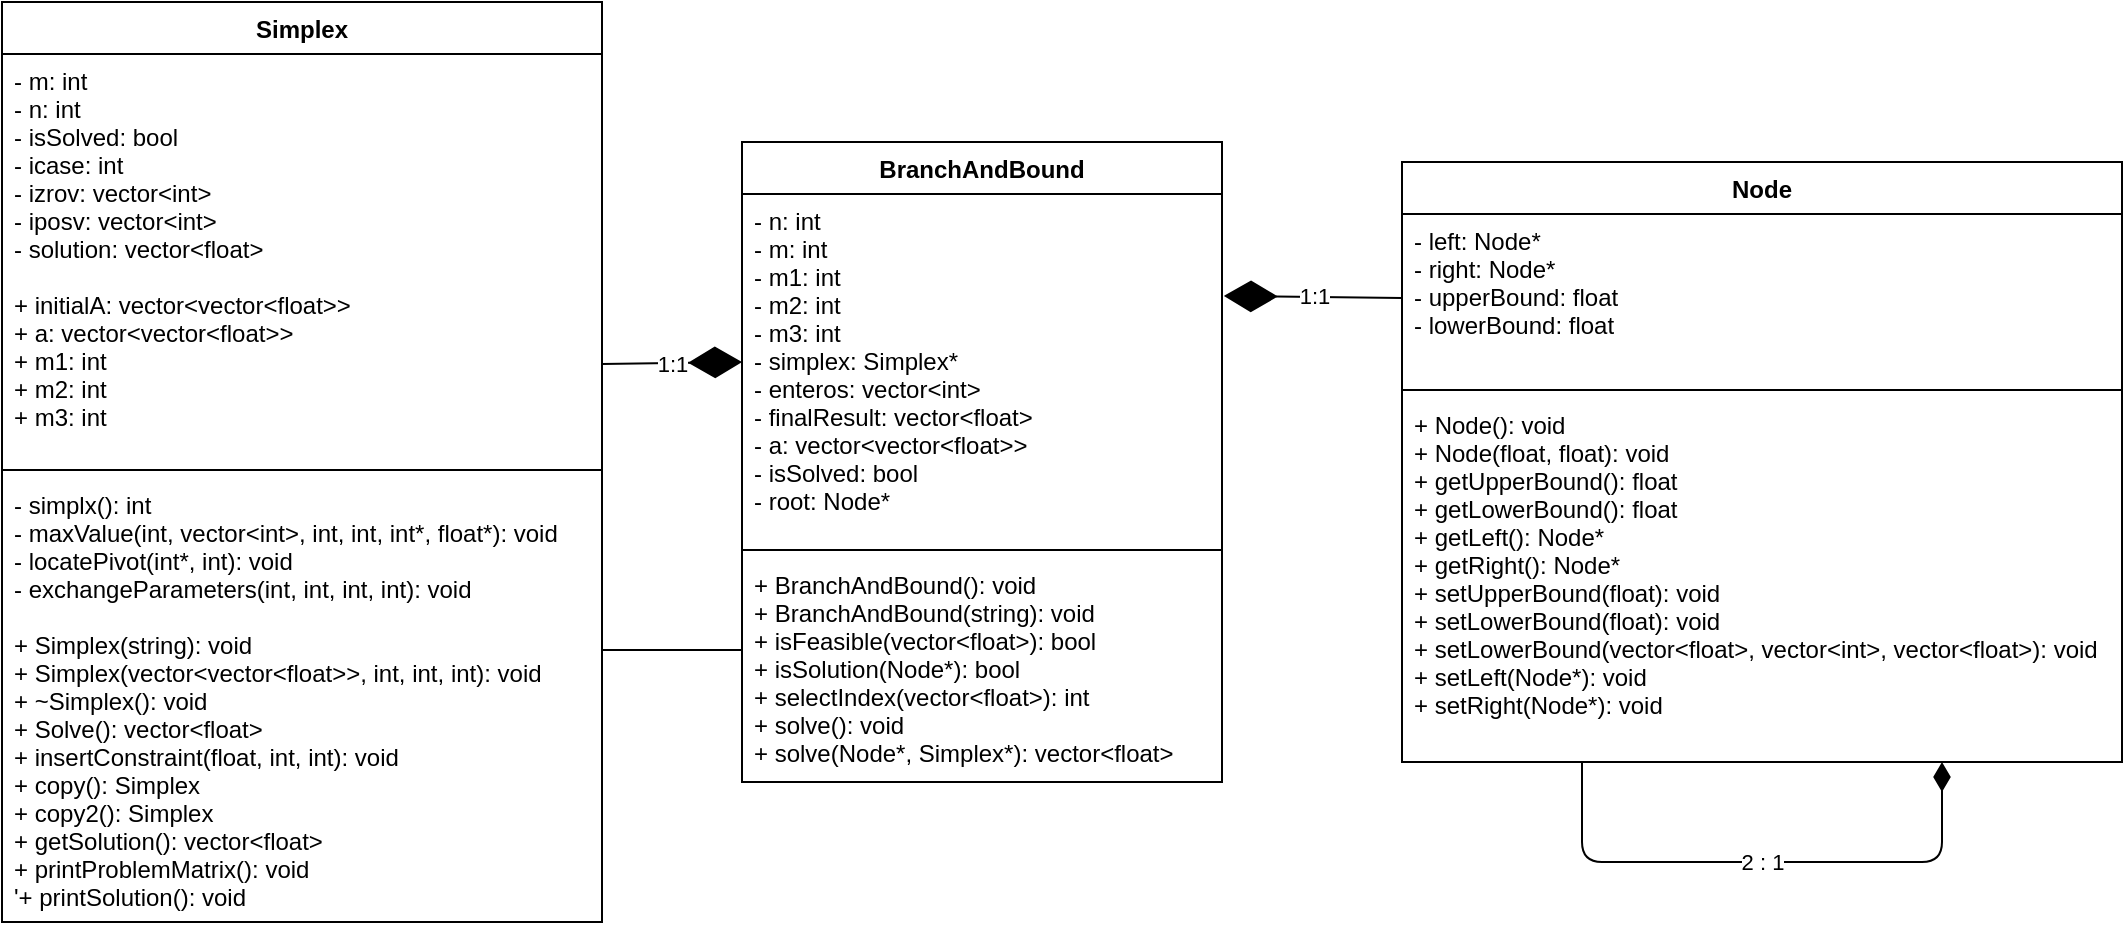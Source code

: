<mxfile>
    <diagram id="OxQSsSUBdV_TnaUaBOoG" name="Page-1">
        <mxGraphModel dx="1626" dy="768" grid="1" gridSize="10" guides="1" tooltips="1" connect="1" arrows="1" fold="1" page="1" pageScale="1" pageWidth="850" pageHeight="1100" math="0" shadow="0">
            <root>
                <mxCell id="0"/>
                <mxCell id="1" parent="0"/>
                <mxCell id="10" value="Simplex" style="swimlane;fontStyle=1;align=center;verticalAlign=top;childLayout=stackLayout;horizontal=1;startSize=26;horizontalStack=0;resizeParent=1;resizeParentMax=0;resizeLast=0;collapsible=1;marginBottom=0;" parent="1" vertex="1">
                    <mxGeometry x="30" y="40" width="300" height="460" as="geometry"/>
                </mxCell>
                <mxCell id="11" value="- m: int&#10;- n: int&#10;- isSolved: bool&#10;- icase: int&#10;- izrov: vector&lt;int&gt;&#10;- iposv: vector&lt;int&gt;&#10;- solution: vector&lt;float&gt;&#10;&#10;+ initialA: vector&lt;vector&lt;float&gt;&gt;&#10;+ a: vector&lt;vector&lt;float&gt;&gt;&#10;+ m1: int&#10;+ m2: int&#10;+ m3: int" style="text;strokeColor=none;fillColor=none;align=left;verticalAlign=top;spacingLeft=4;spacingRight=4;overflow=hidden;rotatable=0;points=[[0,0.5],[1,0.5]];portConstraint=eastwest;" parent="10" vertex="1">
                    <mxGeometry y="26" width="300" height="204" as="geometry"/>
                </mxCell>
                <mxCell id="12" value="" style="line;strokeWidth=1;fillColor=none;align=left;verticalAlign=middle;spacingTop=-1;spacingLeft=3;spacingRight=3;rotatable=0;labelPosition=right;points=[];portConstraint=eastwest;strokeColor=inherit;" parent="10" vertex="1">
                    <mxGeometry y="230" width="300" height="8" as="geometry"/>
                </mxCell>
                <mxCell id="13" value="- simplx(): int&#10;- maxValue(int, vector&lt;int&gt;, int, int, int*, float*): void&#10;- locatePivot(int*, int): void&#10;- exchangeParameters(int, int, int, int): void&#10;&#10;+ Simplex(string): void&#10;+ Simplex(vector&lt;vector&lt;float&gt;&gt;, int, int, int): void&#10;+ ~Simplex(): void&#10;+ Solve(): vector&lt;float&gt;&#10;+ insertConstraint(float, int, int): void&#10;+ copy(): Simplex&#10;+ copy2(): Simplex&#10;+ getSolution(): vector&lt;float&gt;&#10;+ printProblemMatrix(): void&#10;'+ printSolution(): void" style="text;strokeColor=none;fillColor=none;align=left;verticalAlign=top;spacingLeft=4;spacingRight=4;overflow=hidden;rotatable=0;points=[[0,0.5],[1,0.5]];portConstraint=eastwest;" parent="10" vertex="1">
                    <mxGeometry y="238" width="300" height="222" as="geometry"/>
                </mxCell>
                <mxCell id="22" value="2 : 1&lt;br&gt;" style="edgeStyle=none;html=1;exitX=0.25;exitY=1;exitDx=0;exitDy=0;endArrow=diamondThin;endFill=1;entryX=0.75;entryY=1;entryDx=0;entryDy=0;startArrow=none;startFill=0;endSize=12;" parent="1" source="14" target="14" edge="1">
                    <mxGeometry relative="1" as="geometry">
                        <mxPoint x="850" y="80" as="targetPoint"/>
                        <Array as="points">
                            <mxPoint x="820" y="470"/>
                            <mxPoint x="1000" y="470"/>
                        </Array>
                    </mxGeometry>
                </mxCell>
                <mxCell id="14" value="Node" style="swimlane;fontStyle=1;align=center;verticalAlign=top;childLayout=stackLayout;horizontal=1;startSize=26;horizontalStack=0;resizeParent=1;resizeParentMax=0;resizeLast=0;collapsible=1;marginBottom=0;" parent="1" vertex="1">
                    <mxGeometry x="730" y="120" width="360" height="300" as="geometry"/>
                </mxCell>
                <mxCell id="15" value="- left: Node*&#10;- right: Node*&#10;- upperBound: float&#10;- lowerBound: float&#10;" style="text;strokeColor=none;fillColor=none;align=left;verticalAlign=top;spacingLeft=4;spacingRight=4;overflow=hidden;rotatable=0;points=[[0,0.5],[1,0.5]];portConstraint=eastwest;" parent="14" vertex="1">
                    <mxGeometry y="26" width="360" height="84" as="geometry"/>
                </mxCell>
                <mxCell id="16" value="" style="line;strokeWidth=1;fillColor=none;align=left;verticalAlign=middle;spacingTop=-1;spacingLeft=3;spacingRight=3;rotatable=0;labelPosition=right;points=[];portConstraint=eastwest;strokeColor=inherit;" parent="14" vertex="1">
                    <mxGeometry y="110" width="360" height="8" as="geometry"/>
                </mxCell>
                <mxCell id="17" value="+ Node(): void&#10;+ Node(float, float): void&#10;+ getUpperBound(): float&#10;+ getLowerBound(): float&#10;+ getLeft(): Node*&#10;+ getRight(): Node*&#10;+ setUpperBound(float): void&#10;+ setLowerBound(float): void&#10;+ setLowerBound(vector&lt;float&gt;, vector&lt;int&gt;, vector&lt;float&gt;): void&#10;+ setLeft(Node*): void&#10;+ setRight(Node*): void" style="text;strokeColor=none;fillColor=none;align=left;verticalAlign=top;spacingLeft=4;spacingRight=4;overflow=hidden;rotatable=0;points=[[0,0.5],[1,0.5]];portConstraint=eastwest;" parent="14" vertex="1">
                    <mxGeometry y="118" width="360" height="182" as="geometry"/>
                </mxCell>
                <mxCell id="24" value="BranchAndBound" style="swimlane;fontStyle=1;align=center;verticalAlign=top;childLayout=stackLayout;horizontal=1;startSize=26;horizontalStack=0;resizeParent=1;resizeParentMax=0;resizeLast=0;collapsible=1;marginBottom=0;" vertex="1" parent="1">
                    <mxGeometry x="400" y="110" width="240" height="320" as="geometry"/>
                </mxCell>
                <mxCell id="25" value="- n: int&#10;- m: int&#10;- m1: int&#10;- m2: int&#10;- m3: int&#10;- simplex: Simplex*&#10;- enteros: vector&lt;int&gt;&#10;- finalResult: vector&lt;float&gt;&#10;- a: vector&lt;vector&lt;float&gt;&gt;&#10;- isSolved: bool&#10;- root: Node*" style="text;strokeColor=none;fillColor=none;align=left;verticalAlign=top;spacingLeft=4;spacingRight=4;overflow=hidden;rotatable=0;points=[[0,0.5],[1,0.5]];portConstraint=eastwest;" vertex="1" parent="24">
                    <mxGeometry y="26" width="240" height="174" as="geometry"/>
                </mxCell>
                <mxCell id="26" value="" style="line;strokeWidth=1;fillColor=none;align=left;verticalAlign=middle;spacingTop=-1;spacingLeft=3;spacingRight=3;rotatable=0;labelPosition=right;points=[];portConstraint=eastwest;strokeColor=inherit;" vertex="1" parent="24">
                    <mxGeometry y="200" width="240" height="8" as="geometry"/>
                </mxCell>
                <mxCell id="27" value="+ BranchAndBound(): void&#10;+ BranchAndBound(string): void&#10;+ isFeasible(vector&lt;float&gt;): bool&#10;+ isSolution(Node*): bool&#10;+ selectIndex(vector&lt;float&gt;): int&#10;+ solve(): void&#10;+ solve(Node*, Simplex*): vector&lt;float&gt;" style="text;strokeColor=none;fillColor=none;align=left;verticalAlign=top;spacingLeft=4;spacingRight=4;overflow=hidden;rotatable=0;points=[[0,0.5],[1,0.5]];portConstraint=eastwest;" vertex="1" parent="24">
                    <mxGeometry y="208" width="240" height="112" as="geometry"/>
                </mxCell>
                <mxCell id="28" value="1:1" style="endArrow=diamondThin;endFill=1;endSize=24;html=1;entryX=1.004;entryY=0.293;entryDx=0;entryDy=0;entryPerimeter=0;exitX=0;exitY=0.5;exitDx=0;exitDy=0;" edge="1" parent="1" source="15" target="25">
                    <mxGeometry width="160" relative="1" as="geometry">
                        <mxPoint x="720" y="430" as="sourcePoint"/>
                        <mxPoint x="880" y="430" as="targetPoint"/>
                    </mxGeometry>
                </mxCell>
                <mxCell id="30" value="" style="line;strokeWidth=1;fillColor=none;align=left;verticalAlign=middle;spacingTop=-1;spacingLeft=3;spacingRight=3;rotatable=0;labelPosition=right;points=[];portConstraint=eastwest;strokeColor=inherit;" vertex="1" parent="1">
                    <mxGeometry x="330" y="360" width="70" height="8" as="geometry"/>
                </mxCell>
                <mxCell id="31" value="1:1" style="endArrow=diamondThin;endFill=1;endSize=24;html=1;exitX=1;exitY=0.76;exitDx=0;exitDy=0;exitPerimeter=0;" edge="1" parent="1" source="11">
                    <mxGeometry width="160" relative="1" as="geometry">
                        <mxPoint x="740" y="198" as="sourcePoint"/>
                        <mxPoint x="400" y="220" as="targetPoint"/>
                    </mxGeometry>
                </mxCell>
            </root>
        </mxGraphModel>
    </diagram>
</mxfile>